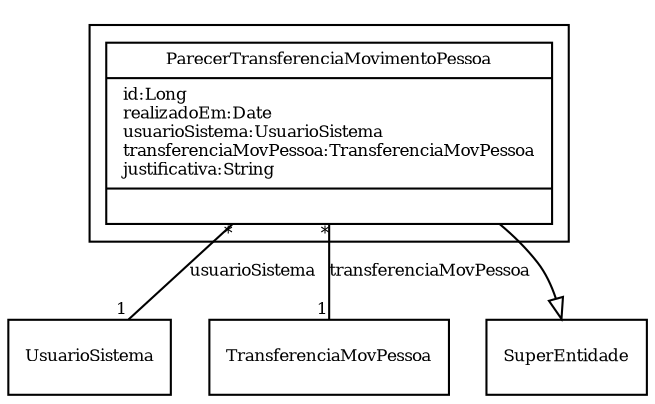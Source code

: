digraph G{
fontname = "Times-Roman"
fontsize = 8

node [
        fontname = "Times-Roman"
        fontsize = 8
        shape = "record"
]

edge [
        fontname = "Times-Roman"
        fontsize = 8
]

subgraph clusterPARECER_DA_TRANSFERENCIA_DE_MOVIMENTOS_DA_PESSOA
{
ParecerTransferenciaMovimentoPessoa [label = "{ParecerTransferenciaMovimentoPessoa|id:Long\lrealizadoEm:Date\lusuarioSistema:UsuarioSistema\ltransferenciaMovPessoa:TransferenciaMovPessoa\ljustificativa:String\l|\l}"]
}
edge [arrowhead = "none" headlabel = "1" taillabel = "*"] ParecerTransferenciaMovimentoPessoa -> UsuarioSistema [label = "usuarioSistema"]
edge [arrowhead = "none" headlabel = "1" taillabel = "*"] ParecerTransferenciaMovimentoPessoa -> TransferenciaMovPessoa [label = "transferenciaMovPessoa"]
edge [ arrowhead = "empty" headlabel = "" taillabel = ""] ParecerTransferenciaMovimentoPessoa -> SuperEntidade
}

